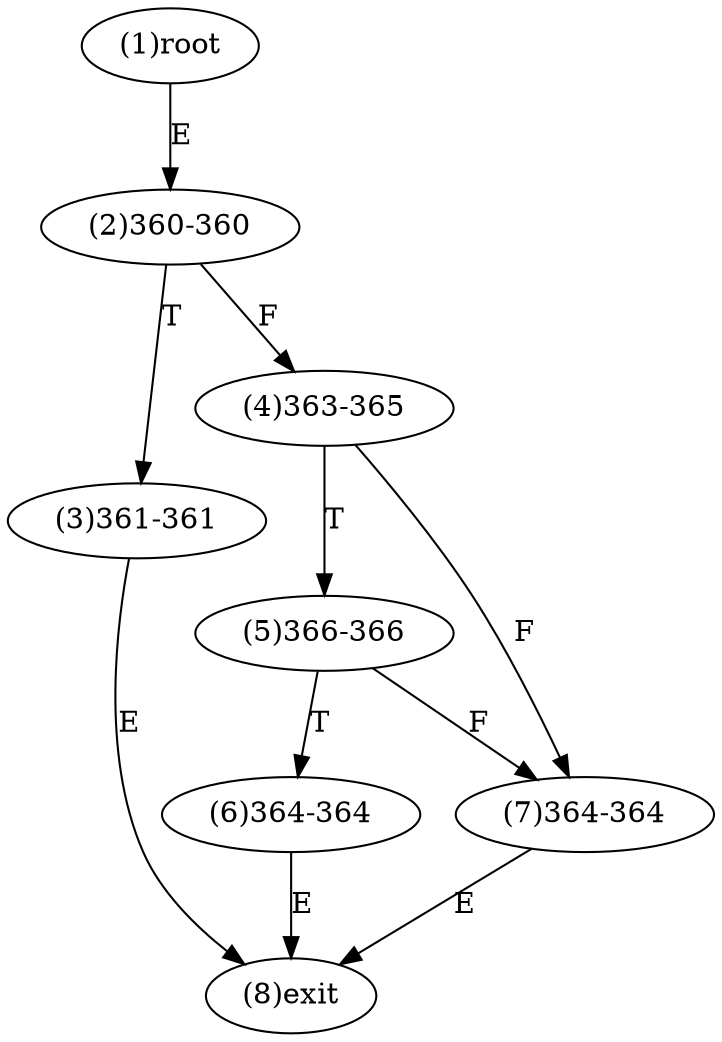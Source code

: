 digraph "" { 
1[ label="(1)root"];
2[ label="(2)360-360"];
3[ label="(3)361-361"];
4[ label="(4)363-365"];
5[ label="(5)366-366"];
6[ label="(6)364-364"];
7[ label="(7)364-364"];
8[ label="(8)exit"];
1->2[ label="E"];
2->4[ label="F"];
2->3[ label="T"];
3->8[ label="E"];
4->7[ label="F"];
4->5[ label="T"];
5->7[ label="F"];
5->6[ label="T"];
6->8[ label="E"];
7->8[ label="E"];
}